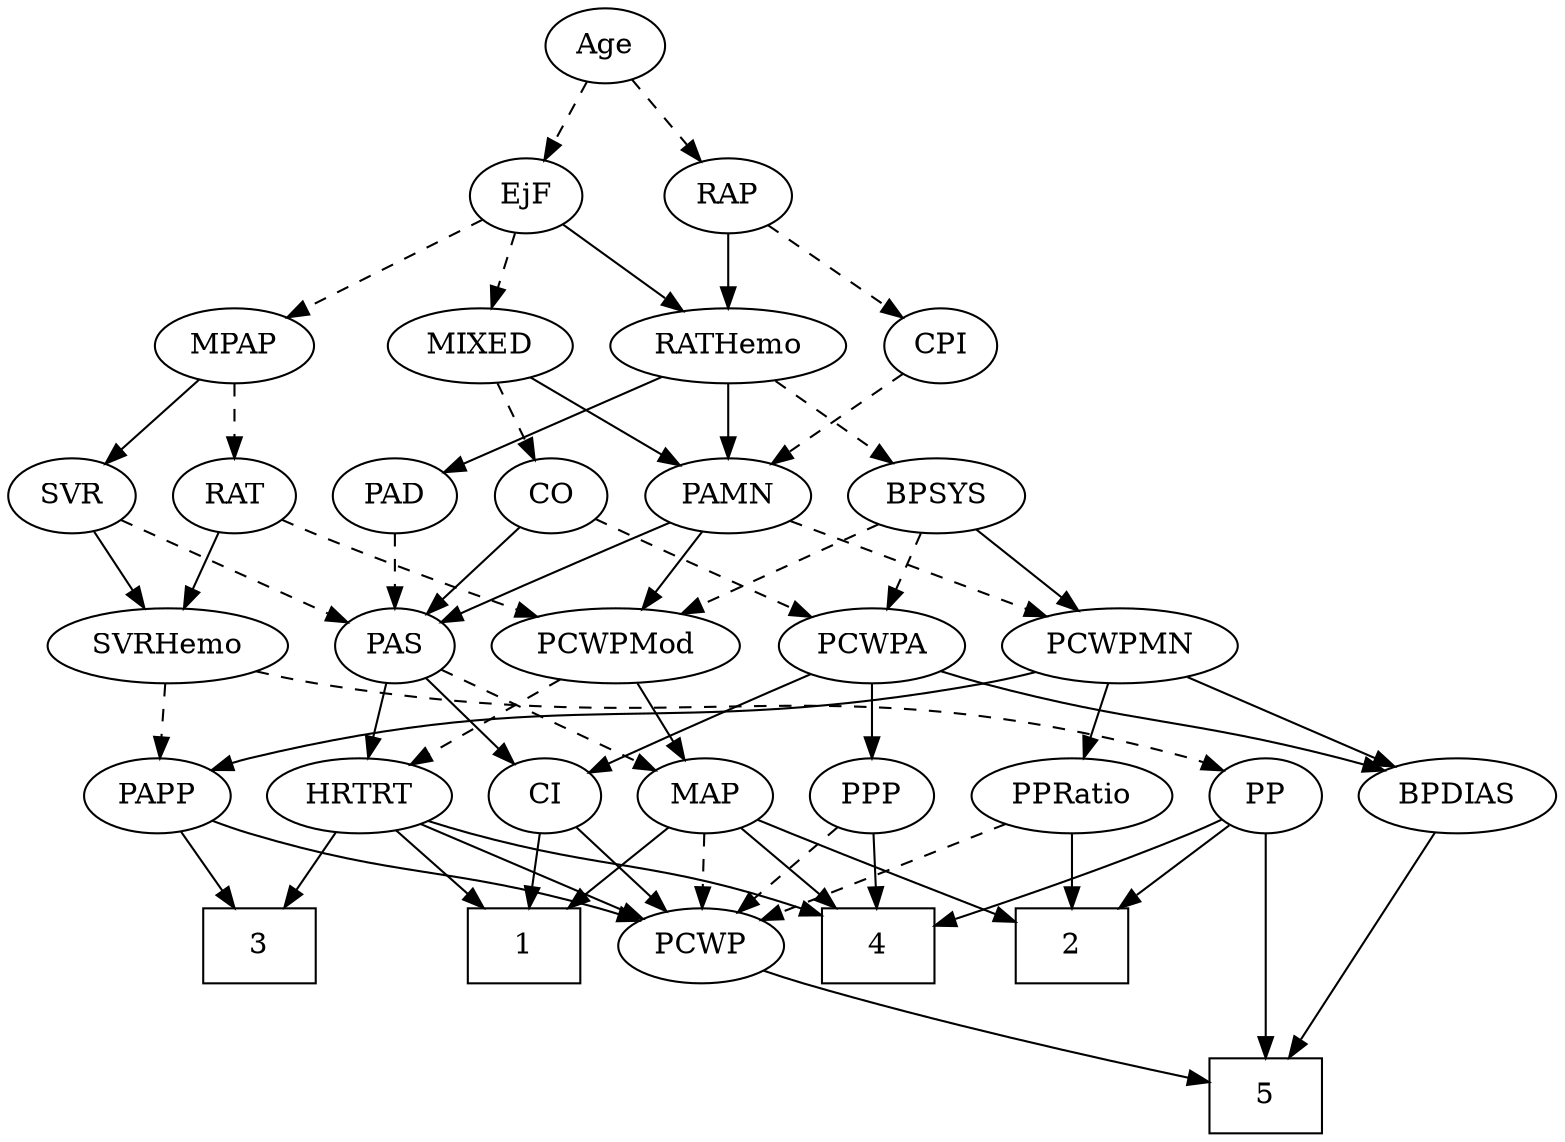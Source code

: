 strict digraph {
	graph [bb="0,0,674.19,540"];
	node [label="\N"];
	1	[height=0.5,
		pos="445.25,90",
		shape=box,
		width=0.75];
	2	[height=0.5,
		pos="589.25,90",
		shape=box,
		width=0.75];
	3	[height=0.5,
		pos="373.25,90",
		shape=box,
		width=0.75];
	4	[height=0.5,
		pos="517.25,90",
		shape=box,
		width=0.75];
	5	[height=0.5,
		pos="293.25,18",
		shape=box,
		width=0.75];
	Age	[height=0.5,
		pos="454.25,522",
		width=0.75];
	EjF	[height=0.5,
		pos="497.25,450",
		width=0.75];
	Age -> EjF	[pos="e,487.53,466.82 464,505.12 469.39,496.34 476.2,485.26 482.25,475.42",
		style=dashed];
	RAP	[height=0.5,
		pos="418.25,450",
		width=0.77632];
	Age -> RAP	[pos="e,426.8,467.63 445.9,504.76 441.6,496.4 436.25,486.02 431.42,476.61",
		style=dashed];
	MIXED	[height=0.5,
		pos="503.25,378",
		width=1.1193];
	EjF -> MIXED	[pos="e,501.78,396.1 498.73,431.7 499.39,423.98 500.19,414.71 500.92,406.11",
		style=dashed];
	MPAP	[height=0.5,
		pos="596.25,378",
		width=0.97491];
	EjF -> MPAP	[pos="e,576.51,392.96 515.4,436.16 530.14,425.74 551.17,410.87 568.09,398.91",
		style=dashed];
	RATHemo	[height=0.5,
		pos="324.25,378",
		width=1.3721];
	EjF -> RATHemo	[pos="e,355.97,391.84 474.63,439.85 447.04,428.68 399.85,409.59 365.68,395.77",
		style=solid];
	RAP -> RATHemo	[pos="e,345.13,394.55 400.57,435.83 387.28,425.94 368.8,412.18 353.35,400.67",
		style=solid];
	CPI	[height=0.5,
		pos="418.25,378",
		width=0.75];
	RAP -> CPI	[pos="e,418.25,396.1 418.25,431.7 418.25,423.98 418.25,414.71 418.25,406.11",
		style=dashed];
	CO	[height=0.5,
		pos="501.25,306",
		width=0.75];
	MIXED -> CO	[pos="e,501.73,324.1 502.75,359.7 502.53,351.98 502.27,342.71 502.02,334.11",
		style=dashed];
	PAMN	[height=0.5,
		pos="420.25,306",
		width=1.011];
	MIXED -> PAMN	[pos="e,437.94,321.92 485.24,361.81 473.74,352.11 458.65,339.39 445.91,328.64",
		style=solid];
	RAT	[height=0.5,
		pos="573.25,306",
		width=0.75827];
	MPAP -> RAT	[pos="e,578.76,323.79 590.68,360.05 588.05,352.06 584.85,342.33 581.92,333.4",
		style=dashed];
	SVR	[height=0.5,
		pos="646.25,306",
		width=0.77632];
	MPAP -> SVR	[pos="e,635.06,322.67 607.84,360.76 614.18,351.89 622.15,340.74 629.18,330.89",
		style=solid];
	BPSYS	[height=0.5,
		pos="253.25,306",
		width=1.0471];
	PCWPMod	[height=0.5,
		pos="420.25,234",
		width=1.4443];
	BPSYS -> PCWPMod	[pos="e,388.35,248.37 280.82,293.44 307.49,282.26 348.24,265.18 378.81,252.37",
		style=dashed];
	PCWPA	[height=0.5,
		pos="308.25,234",
		width=1.1555];
	BPSYS -> PCWPA	[pos="e,295.56,251.15 266,288.76 272.94,279.93 281.67,268.83 289.38,259.01",
		style=dashed];
	PCWPMN	[height=0.5,
		pos="198.25,234",
		width=1.3902];
	BPSYS -> PCWPMN	[pos="e,211.32,251.63 240.49,288.76 233.72,280.14 225.25,269.36 217.67,259.73",
		style=solid];
	PAD	[height=0.5,
		pos="337.25,306",
		width=0.79437];
	PAS	[height=0.5,
		pos="517.25,234",
		width=0.75];
	PAD -> PAS	[pos="e,496.1,245.47 359.6,294.58 364.71,292.32 370.13,290.01 375.25,288 421.56,269.82 435.12,270.65 481.25,252 483.07,251.26 484.94,250.48 \
486.81,249.67",
		style=dashed];
	CO -> PAS	[pos="e,513.3,252.28 505.12,288.05 506.9,280.26 509.06,270.82 511.06,262.08",
		style=solid];
	CO -> PCWPA	[pos="e,340.32,245.72 480.11,294.52 475.27,292.26 470.12,289.96 465.25,288 459.68,285.76 394.66,263.92 350.06,248.98",
		style=dashed];
	MAP	[height=0.5,
		pos="553.25,162",
		width=0.84854];
	PAS -> MAP	[pos="e,544.69,179.63 525.6,216.76 529.9,208.4 535.24,198.02 540.08,188.61",
		style=dashed];
	CI	[height=0.5,
		pos="380.25,162",
		width=0.75];
	PAS -> CI	[pos="e,401.25,173.73 496.44,222.37 473.51,210.65 436.41,191.7 410.32,178.37",
		style=solid];
	HRTRT	[height=0.5,
		pos="465.25,162",
		width=1.1013];
	PAS -> HRTRT	[pos="e,477.48,179.47 505.71,217.46 499.23,208.74 490.99,197.65 483.64,187.76",
		style=solid];
	PAMN -> PAS	[pos="e,499.6,247.73 439.88,290.83 454.64,280.18 475,265.48 491.14,253.84",
		style=solid];
	PAMN -> PCWPMod	[pos="e,420.25,252.1 420.25,287.7 420.25,279.98 420.25,270.71 420.25,262.11",
		style=solid];
	PAMN -> PCWPMN	[pos="e,236.01,245.97 392.27,294.08 386.66,291.99 380.78,289.87 375.25,288 351.23,279.88 289.41,261.59 245.61,248.77",
		style=dashed];
	RATHemo -> BPSYS	[pos="e,269.14,322.67 307.78,360.76 298.42,351.53 286.55,339.83 276.28,329.7",
		style=dashed];
	RATHemo -> PAD	[pos="e,334.07,324.1 327.46,359.7 328.89,351.98 330.61,342.71 332.21,334.11",
		style=solid];
	RATHemo -> PAMN	[pos="e,400.63,321.3 345.55,361.46 359.31,351.43 377.36,338.27 392.27,327.4",
		style=solid];
	CPI -> PAMN	[pos="e,419.76,324.1 418.74,359.7 418.96,351.98 419.23,342.71 419.47,334.11",
		style=dashed];
	RAT -> PCWPMod	[pos="e,451.1,248.82 551.57,294.7 546.85,292.47 541.89,290.15 537.25,288 511.75,276.2 483,263.18 460.39,253",
		style=dashed];
	SVRHemo	[height=0.5,
		pos="621.25,234",
		width=1.3902];
	RAT -> SVRHemo	[pos="e,609.73,251.8 584.14,289.12 589.98,280.59 597.32,269.89 603.93,260.25",
		style=solid];
	SVR -> PAS	[pos="e,537.5,245.99 625.52,293.75 604.14,282.15 570.62,263.96 546.54,250.89",
		style=dashed];
	SVR -> SVRHemo	[pos="e,627.42,252.28 640.19,288.05 637.38,280.18 633.97,270.62 630.82,261.79",
		style=solid];
	PCWPMod -> MAP	[pos="e,531.32,174.54 447.48,218.67 469.26,207.2 499.78,191.14 522.45,179.21",
		style=solid];
	PCWPMod -> HRTRT	[pos="e,454.45,179.79 431.14,216.05 436.5,207.71 443.07,197.49 449.01,188.25",
		style=dashed];
	BPDIAS	[height=0.5,
		pos="42.246,162",
		width=1.1735];
	PCWPA -> BPDIAS	[pos="e,73.645,174.04 277.12,222.04 270.59,219.91 263.72,217.79 257.25,216 185.3,196.17 165.19,199.83 93.246,180 90.052,179.12 86.763,\
178.16 83.467,177.15",
		style=solid];
	PPP	[height=0.5,
		pos="308.25,162",
		width=0.75];
	PCWPA -> PPP	[pos="e,308.25,180.1 308.25,215.7 308.25,207.98 308.25,198.71 308.25,190.11",
		style=solid];
	PCWPA -> CI	[pos="e,365.44,177.39 324.58,217.12 334.47,207.51 347.2,195.13 357.99,184.63",
		style=solid];
	PCWPMN -> BPDIAS	[pos="e,70.395,175.63 168.17,219.5 142.9,208.17 106.69,191.92 79.573,179.75",
		style=solid];
	PPRatio	[height=0.5,
		pos="142.25,162",
		width=1.1013];
	PCWPMN -> PPRatio	[pos="e,155.42,179.47 184.98,216.41 178.07,207.78 169.5,197.06 161.84,187.5",
		style=solid];
	PAPP	[height=0.5,
		pos="231.25,162",
		width=0.88464];
	PCWPMN -> PAPP	[pos="e,223.33,179.79 206.23,216.05 210.04,207.97 214.69,198.12 218.94,189.11",
		style=solid];
	PP	[height=0.5,
		pos="629.25,162",
		width=0.75];
	SVRHemo -> PP	[pos="e,627.29,180.1 623.22,215.7 624.11,207.98 625.16,198.71 626.15,190.11",
		style=dashed];
	SVRHemo -> PAPP	[pos="e,255.16,174.16 582.58,222.5 573.04,220.14 562.81,217.8 553.25,216 429.51,192.69 393.92,212.4 272.25,180 269.77,179.34 267.25,178.57 \
264.73,177.72",
		style=dashed];
	BPDIAS -> 5	[pos="e,265.97,34.43 66.77,147.13 111.22,121.98 205.29,68.758 257.12,39.441",
		style=solid];
	MAP -> 1	[pos="e,471.85,108.24 533.44,148.16 518.71,138.62 498.22,125.33 480.69,113.98",
		style=solid];
	MAP -> 2	[pos="e,580.27,108.45 561.78,144.41 565.91,136.37 570.98,126.51 575.63,117.47",
		style=solid];
	MAP -> 4	[pos="e,526.22,108.45 544.71,144.41 540.58,136.37 535.51,126.51 530.86,117.47",
		style=solid];
	PCWP	[height=0.5,
		pos="293.25,90",
		width=0.97491];
	MAP -> PCWP	[pos="e,319.52,101.98 530.04,149.94 524.92,147.76 519.46,145.65 514.25,144 437.69,119.83 414.29,130.55 337.25,108 334.61,107.23 331.91,\
106.37 329.21,105.45",
		style=dashed];
	PP -> 2	[pos="e,599.03,108.12 619.97,144.76 615.26,136.53 609.43,126.32 604.11,117.02",
		style=solid];
	PP -> 4	[pos="e,544.33,107.93 610.25,149.13 594.62,139.36 572.04,125.25 553.04,113.37",
		style=solid];
	PP -> 5	[pos="e,320.4,19.125 634.12,144.26 638.77,124.43 642.76,91.616 625.25,72 586.78,28.903 409.31,20.766 330.8,19.292",
		style=solid];
	PPP -> 4	[pos="e,489.95,104.53 329.29,150.27 334.13,148.02 339.31,145.8 344.25,144 400.52,123.52 420.17,128.91 480.35,107.97",
		style=solid];
	PPP -> PCWP	[pos="e,296.95,108.28 304.62,144.05 302.95,136.26 300.92,126.82 299.05,118.08",
		style=dashed];
	PPRatio -> 2	[pos="e,562.1,105 171.11,149.51 177.34,147.39 183.95,145.41 190.25,144 345.23,109.4 394.96,149.53 552.09,107.73",
		style=solid];
	PPRatio -> PCWP	[pos="e,267.87,102.76 168.89,148.65 193.89,137.06 231.4,119.67 258.68,107.02",
		style=dashed];
	PCWP -> 5	[pos="e,293.25,36.104 293.25,71.697 293.25,63.983 293.25,54.712 293.25,46.112",
		style=solid];
	CI -> 1	[pos="e,429.42,108.04 394.03,146.15 402.29,137.26 412.99,125.74 422.47,115.53",
		style=solid];
	CI -> PCWP	[pos="e,311.47,105.66 363.47,147.5 351.01,137.47 333.76,123.6 319.48,112.11",
		style=solid];
	PAPP -> 3	[pos="e,346.24,104.31 254.38,149.6 276.77,138.56 311.07,121.65 337.08,108.83",
		style=solid];
	PAPP -> PCWP	[pos="e,279.1,106.98 245.01,145.46 253,136.44 263.24,124.88 272.22,114.73",
		style=solid];
	HRTRT -> 1	[pos="e,450.18,108.28 460.4,144.05 458.18,136.26 455.48,126.82 452.98,118.08",
		style=solid];
	HRTRT -> 3	[pos="e,395.64,108.04 445.74,146.15 433.59,136.92 417.71,124.83 403.91,114.33",
		style=solid];
	HRTRT -> 4	[pos="e,504.53,108.12 477.31,144.76 483.55,136.35 491.33,125.89 498.35,116.44",
		style=solid];
	HRTRT -> PCWP	[pos="e,319.99,101.88 436.84,149.44 407.44,137.48 361.42,118.75 329.43,105.73",
		style=solid];
}
